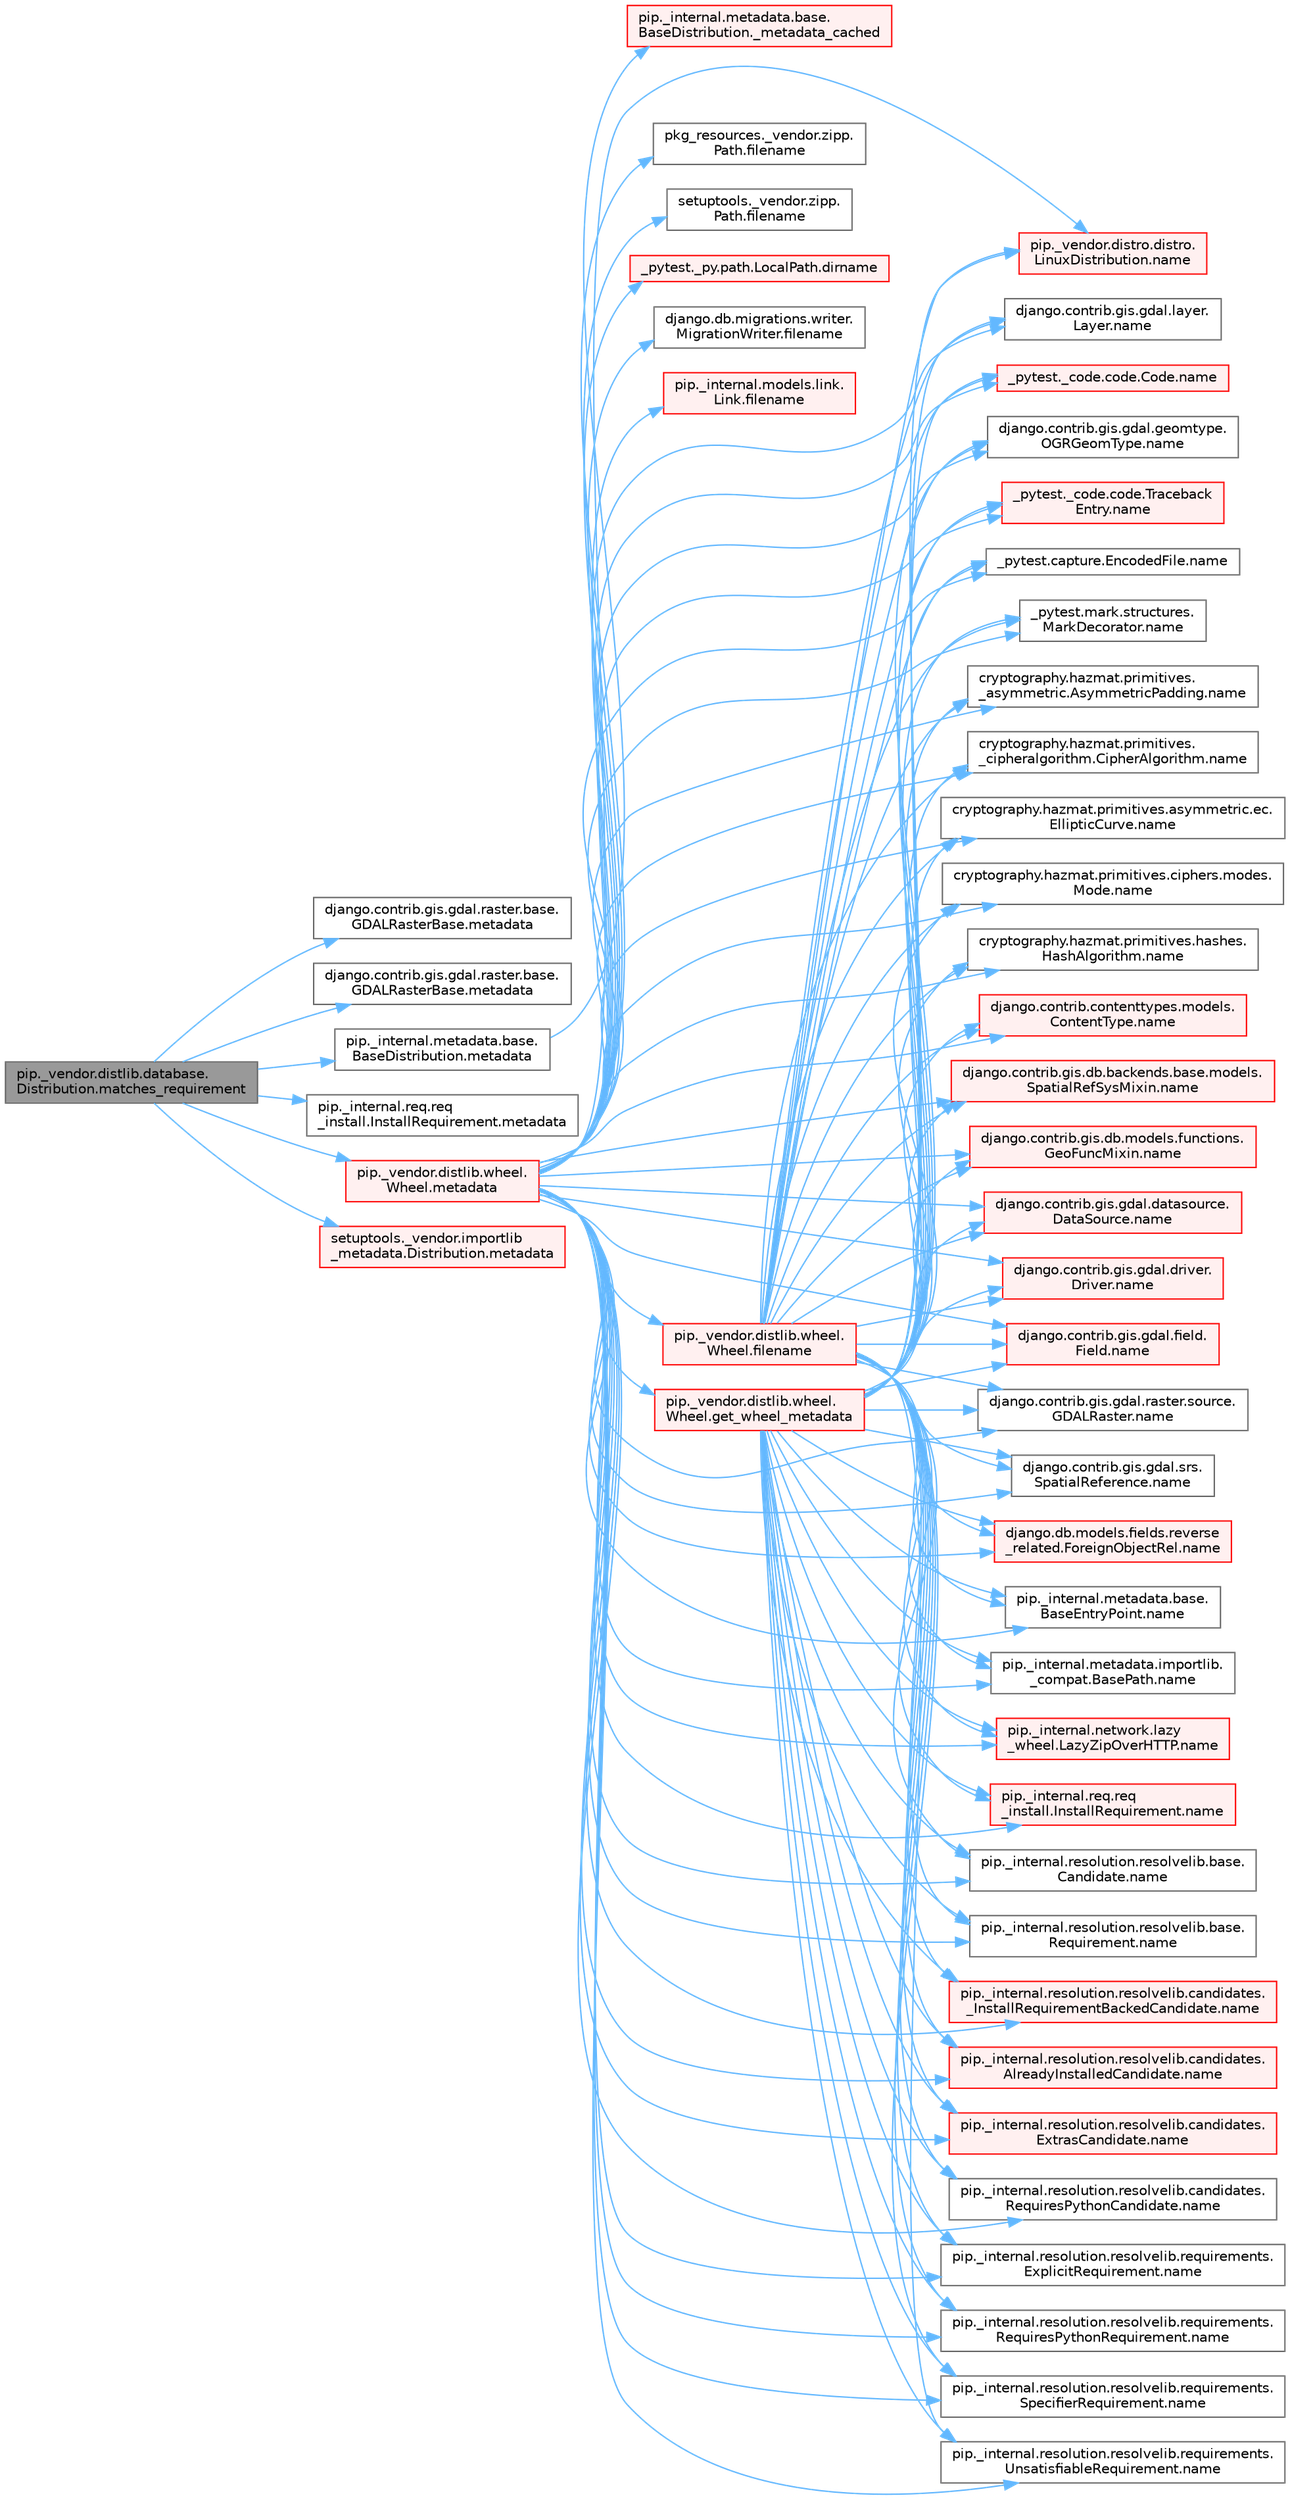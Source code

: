 digraph "pip._vendor.distlib.database.Distribution.matches_requirement"
{
 // LATEX_PDF_SIZE
  bgcolor="transparent";
  edge [fontname=Helvetica,fontsize=10,labelfontname=Helvetica,labelfontsize=10];
  node [fontname=Helvetica,fontsize=10,shape=box,height=0.2,width=0.4];
  rankdir="LR";
  Node1 [id="Node000001",label="pip._vendor.distlib.database.\lDistribution.matches_requirement",height=0.2,width=0.4,color="gray40", fillcolor="grey60", style="filled", fontcolor="black",tooltip=" "];
  Node1 -> Node2 [id="edge1_Node000001_Node000002",color="steelblue1",style="solid",tooltip=" "];
  Node2 [id="Node000002",label="django.contrib.gis.gdal.raster.base.\lGDALRasterBase.metadata",height=0.2,width=0.4,color="grey40", fillcolor="white", style="filled",URL="$classdjango_1_1contrib_1_1gis_1_1gdal_1_1raster_1_1base_1_1_g_d_a_l_raster_base.html#ac656a9816397d9b605bdbc6175fde717",tooltip=" "];
  Node1 -> Node3 [id="edge2_Node000001_Node000003",color="steelblue1",style="solid",tooltip=" "];
  Node3 [id="Node000003",label="django.contrib.gis.gdal.raster.base.\lGDALRasterBase.metadata",height=0.2,width=0.4,color="grey40", fillcolor="white", style="filled",URL="$classdjango_1_1contrib_1_1gis_1_1gdal_1_1raster_1_1base_1_1_g_d_a_l_raster_base.html#ac68a22e3a52d43707936b339b8af62ad",tooltip=" "];
  Node1 -> Node4 [id="edge3_Node000001_Node000004",color="steelblue1",style="solid",tooltip=" "];
  Node4 [id="Node000004",label="pip._internal.metadata.base.\lBaseDistribution.metadata",height=0.2,width=0.4,color="grey40", fillcolor="white", style="filled",URL="$classpip_1_1__internal_1_1metadata_1_1base_1_1_base_distribution.html#a665b55bcebd861e5959f53a7d2f1350f",tooltip=" "];
  Node4 -> Node5 [id="edge4_Node000004_Node000005",color="steelblue1",style="solid",tooltip=" "];
  Node5 [id="Node000005",label="pip._internal.metadata.base.\lBaseDistribution._metadata_cached",height=0.2,width=0.4,color="red", fillcolor="#FFF0F0", style="filled",URL="$classpip_1_1__internal_1_1metadata_1_1base_1_1_base_distribution.html#a12683b16870a097bbe854e4ee3364f7f",tooltip=" "];
  Node1 -> Node389 [id="edge5_Node000001_Node000389",color="steelblue1",style="solid",tooltip=" "];
  Node389 [id="Node000389",label="pip._internal.req.req\l_install.InstallRequirement.metadata",height=0.2,width=0.4,color="grey40", fillcolor="white", style="filled",URL="$classpip_1_1__internal_1_1req_1_1req__install_1_1_install_requirement.html#a212fdd382933af2966e6a94c2db91bca",tooltip=" "];
  Node1 -> Node390 [id="edge6_Node000001_Node000390",color="steelblue1",style="solid",tooltip=" "];
  Node390 [id="Node000390",label="pip._vendor.distlib.wheel.\lWheel.metadata",height=0.2,width=0.4,color="red", fillcolor="#FFF0F0", style="filled",URL="$classpip_1_1__vendor_1_1distlib_1_1wheel_1_1_wheel.html#a9e567ddb3165e2b2bdb2c358774b32a6",tooltip=" "];
  Node390 -> Node391 [id="edge7_Node000390_Node000391",color="steelblue1",style="solid",tooltip=" "];
  Node391 [id="Node000391",label="_pytest._py.path.LocalPath.dirname",height=0.2,width=0.4,color="red", fillcolor="#FFF0F0", style="filled",URL="$class__pytest_1_1__py_1_1path_1_1_local_path.html#aa1920ee3bb71bfb594e849010c5971ac",tooltip=" "];
  Node390 -> Node392 [id="edge8_Node000390_Node000392",color="steelblue1",style="solid",tooltip=" "];
  Node392 [id="Node000392",label="django.db.migrations.writer.\lMigrationWriter.filename",height=0.2,width=0.4,color="grey40", fillcolor="white", style="filled",URL="$classdjango_1_1db_1_1migrations_1_1writer_1_1_migration_writer.html#ae24480c1739a3664d744483f682558f6",tooltip=" "];
  Node390 -> Node393 [id="edge9_Node000390_Node000393",color="steelblue1",style="solid",tooltip=" "];
  Node393 [id="Node000393",label="pip._internal.models.link.\lLink.filename",height=0.2,width=0.4,color="red", fillcolor="#FFF0F0", style="filled",URL="$classpip_1_1__internal_1_1models_1_1link_1_1_link.html#a5fb02f5a5a42909c89a18745b74cf998",tooltip=" "];
  Node390 -> Node1251 [id="edge10_Node000390_Node001251",color="steelblue1",style="solid",tooltip=" "];
  Node1251 [id="Node001251",label="pip._vendor.distlib.wheel.\lWheel.filename",height=0.2,width=0.4,color="red", fillcolor="#FFF0F0", style="filled",URL="$classpip_1_1__vendor_1_1distlib_1_1wheel_1_1_wheel.html#a396687a6caff7584126f2dec111900fd",tooltip=" "];
  Node1251 -> Node341 [id="edge11_Node001251_Node000341",color="steelblue1",style="solid",tooltip=" "];
  Node341 [id="Node000341",label="_pytest._code.code.Code.name",height=0.2,width=0.4,color="red", fillcolor="#FFF0F0", style="filled",URL="$class__pytest_1_1__code_1_1code_1_1_code.html#a1f3cbc53ca6df4a1bab12183694b6e78",tooltip=" "];
  Node1251 -> Node342 [id="edge12_Node001251_Node000342",color="steelblue1",style="solid",tooltip=" "];
  Node342 [id="Node000342",label="_pytest._code.code.Traceback\lEntry.name",height=0.2,width=0.4,color="red", fillcolor="#FFF0F0", style="filled",URL="$class__pytest_1_1__code_1_1code_1_1_traceback_entry.html#a106b95c0753f41669fbfb8ee4c11ad3d",tooltip=" "];
  Node1251 -> Node343 [id="edge13_Node001251_Node000343",color="steelblue1",style="solid",tooltip=" "];
  Node343 [id="Node000343",label="_pytest.capture.EncodedFile.name",height=0.2,width=0.4,color="grey40", fillcolor="white", style="filled",URL="$class__pytest_1_1capture_1_1_encoded_file.html#a738c73b5de21c7261d9e51f71e4f0397",tooltip=" "];
  Node1251 -> Node344 [id="edge14_Node001251_Node000344",color="steelblue1",style="solid",tooltip=" "];
  Node344 [id="Node000344",label="_pytest.mark.structures.\lMarkDecorator.name",height=0.2,width=0.4,color="grey40", fillcolor="white", style="filled",URL="$class__pytest_1_1mark_1_1structures_1_1_mark_decorator.html#ae8f66760cda125450e0e3bd38689c72f",tooltip=" "];
  Node1251 -> Node345 [id="edge15_Node001251_Node000345",color="steelblue1",style="solid",tooltip=" "];
  Node345 [id="Node000345",label="cryptography.hazmat.primitives.\l_asymmetric.AsymmetricPadding.name",height=0.2,width=0.4,color="grey40", fillcolor="white", style="filled",URL="$classcryptography_1_1hazmat_1_1primitives_1_1__asymmetric_1_1_asymmetric_padding.html#a8f72e8284cb336861a873ed5ce0e39b5",tooltip=" "];
  Node1251 -> Node346 [id="edge16_Node001251_Node000346",color="steelblue1",style="solid",tooltip=" "];
  Node346 [id="Node000346",label="cryptography.hazmat.primitives.\l_cipheralgorithm.CipherAlgorithm.name",height=0.2,width=0.4,color="grey40", fillcolor="white", style="filled",URL="$classcryptography_1_1hazmat_1_1primitives_1_1__cipheralgorithm_1_1_cipher_algorithm.html#a50567a5c3388450ab7aa883ab34a1ac7",tooltip=" "];
  Node1251 -> Node347 [id="edge17_Node001251_Node000347",color="steelblue1",style="solid",tooltip=" "];
  Node347 [id="Node000347",label="cryptography.hazmat.primitives.asymmetric.ec.\lEllipticCurve.name",height=0.2,width=0.4,color="grey40", fillcolor="white", style="filled",URL="$classcryptography_1_1hazmat_1_1primitives_1_1asymmetric_1_1ec_1_1_elliptic_curve.html#a2775c4e945309a6c7ea33dace1698a60",tooltip=" "];
  Node1251 -> Node348 [id="edge18_Node001251_Node000348",color="steelblue1",style="solid",tooltip=" "];
  Node348 [id="Node000348",label="cryptography.hazmat.primitives.ciphers.modes.\lMode.name",height=0.2,width=0.4,color="grey40", fillcolor="white", style="filled",URL="$classcryptography_1_1hazmat_1_1primitives_1_1ciphers_1_1modes_1_1_mode.html#a99d93fd1370a2abbb5bb5cffbd5ff0f7",tooltip=" "];
  Node1251 -> Node349 [id="edge19_Node001251_Node000349",color="steelblue1",style="solid",tooltip=" "];
  Node349 [id="Node000349",label="cryptography.hazmat.primitives.hashes.\lHashAlgorithm.name",height=0.2,width=0.4,color="grey40", fillcolor="white", style="filled",URL="$classcryptography_1_1hazmat_1_1primitives_1_1hashes_1_1_hash_algorithm.html#a42c7e1582d9b46a015774af9e5cbbb0b",tooltip=" "];
  Node1251 -> Node350 [id="edge20_Node001251_Node000350",color="steelblue1",style="solid",tooltip=" "];
  Node350 [id="Node000350",label="django.contrib.contenttypes.models.\lContentType.name",height=0.2,width=0.4,color="red", fillcolor="#FFF0F0", style="filled",URL="$classdjango_1_1contrib_1_1contenttypes_1_1models_1_1_content_type.html#a305b62f56597bb2e4823dcf5e6ccdcf8",tooltip=" "];
  Node1251 -> Node352 [id="edge21_Node001251_Node000352",color="steelblue1",style="solid",tooltip=" "];
  Node352 [id="Node000352",label="django.contrib.gis.db.backends.base.models.\lSpatialRefSysMixin.name",height=0.2,width=0.4,color="red", fillcolor="#FFF0F0", style="filled",URL="$classdjango_1_1contrib_1_1gis_1_1db_1_1backends_1_1base_1_1models_1_1_spatial_ref_sys_mixin.html#a56fe36e786b49160249395f453dd1cab",tooltip=" "];
  Node1251 -> Node353 [id="edge22_Node001251_Node000353",color="steelblue1",style="solid",tooltip=" "];
  Node353 [id="Node000353",label="django.contrib.gis.db.models.functions.\lGeoFuncMixin.name",height=0.2,width=0.4,color="red", fillcolor="#FFF0F0", style="filled",URL="$classdjango_1_1contrib_1_1gis_1_1db_1_1models_1_1functions_1_1_geo_func_mixin.html#adeeb6b2c9db337396468712e919af622",tooltip=" "];
  Node1251 -> Node354 [id="edge23_Node001251_Node000354",color="steelblue1",style="solid",tooltip=" "];
  Node354 [id="Node000354",label="django.contrib.gis.gdal.datasource.\lDataSource.name",height=0.2,width=0.4,color="red", fillcolor="#FFF0F0", style="filled",URL="$classdjango_1_1contrib_1_1gis_1_1gdal_1_1datasource_1_1_data_source.html#aaa98728c7ef6f4d96c689550e8af3ed5",tooltip=" "];
  Node1251 -> Node355 [id="edge24_Node001251_Node000355",color="steelblue1",style="solid",tooltip=" "];
  Node355 [id="Node000355",label="django.contrib.gis.gdal.driver.\lDriver.name",height=0.2,width=0.4,color="red", fillcolor="#FFF0F0", style="filled",URL="$classdjango_1_1contrib_1_1gis_1_1gdal_1_1driver_1_1_driver.html#aaa5d4d1b9fd762839db84d1e56e36b7f",tooltip=" "];
  Node1251 -> Node356 [id="edge25_Node001251_Node000356",color="steelblue1",style="solid",tooltip=" "];
  Node356 [id="Node000356",label="django.contrib.gis.gdal.field.\lField.name",height=0.2,width=0.4,color="red", fillcolor="#FFF0F0", style="filled",URL="$classdjango_1_1contrib_1_1gis_1_1gdal_1_1field_1_1_field.html#a28a3b0af5006d5abf34d5b1497011368",tooltip=" "];
  Node1251 -> Node357 [id="edge26_Node001251_Node000357",color="steelblue1",style="solid",tooltip=" "];
  Node357 [id="Node000357",label="django.contrib.gis.gdal.geomtype.\lOGRGeomType.name",height=0.2,width=0.4,color="grey40", fillcolor="white", style="filled",URL="$classdjango_1_1contrib_1_1gis_1_1gdal_1_1geomtype_1_1_o_g_r_geom_type.html#a719b3100682ab8df79fd8a2484163b8e",tooltip=" "];
  Node1251 -> Node358 [id="edge27_Node001251_Node000358",color="steelblue1",style="solid",tooltip=" "];
  Node358 [id="Node000358",label="django.contrib.gis.gdal.layer.\lLayer.name",height=0.2,width=0.4,color="grey40", fillcolor="white", style="filled",URL="$classdjango_1_1contrib_1_1gis_1_1gdal_1_1layer_1_1_layer.html#a53791d8e2fe8b1ca86b426a625e7d66c",tooltip=" "];
  Node1251 -> Node359 [id="edge28_Node001251_Node000359",color="steelblue1",style="solid",tooltip=" "];
  Node359 [id="Node000359",label="django.contrib.gis.gdal.raster.source.\lGDALRaster.name",height=0.2,width=0.4,color="grey40", fillcolor="white", style="filled",URL="$classdjango_1_1contrib_1_1gis_1_1gdal_1_1raster_1_1source_1_1_g_d_a_l_raster.html#a6cca2a8eca0ab4ff2e89f0f0cce590d1",tooltip=" "];
  Node1251 -> Node360 [id="edge29_Node001251_Node000360",color="steelblue1",style="solid",tooltip=" "];
  Node360 [id="Node000360",label="django.contrib.gis.gdal.srs.\lSpatialReference.name",height=0.2,width=0.4,color="grey40", fillcolor="white", style="filled",URL="$classdjango_1_1contrib_1_1gis_1_1gdal_1_1srs_1_1_spatial_reference.html#ac2c9d37b41ae1a91ca63a7046590d603",tooltip=" "];
  Node1251 -> Node361 [id="edge30_Node001251_Node000361",color="steelblue1",style="solid",tooltip=" "];
  Node361 [id="Node000361",label="django.db.models.fields.reverse\l_related.ForeignObjectRel.name",height=0.2,width=0.4,color="red", fillcolor="#FFF0F0", style="filled",URL="$classdjango_1_1db_1_1models_1_1fields_1_1reverse__related_1_1_foreign_object_rel.html#a5c0c2387142987d2c9582e677e90b5d7",tooltip=" "];
  Node1251 -> Node362 [id="edge31_Node001251_Node000362",color="steelblue1",style="solid",tooltip=" "];
  Node362 [id="Node000362",label="pip._internal.metadata.base.\lBaseEntryPoint.name",height=0.2,width=0.4,color="grey40", fillcolor="white", style="filled",URL="$classpip_1_1__internal_1_1metadata_1_1base_1_1_base_entry_point.html#acd0c7299966258aeb0876da26520233d",tooltip=" "];
  Node1251 -> Node363 [id="edge32_Node001251_Node000363",color="steelblue1",style="solid",tooltip=" "];
  Node363 [id="Node000363",label="pip._internal.metadata.importlib.\l_compat.BasePath.name",height=0.2,width=0.4,color="grey40", fillcolor="white", style="filled",URL="$classpip_1_1__internal_1_1metadata_1_1importlib_1_1__compat_1_1_base_path.html#aa5b4e00be6be00e1bd599909ae50bc00",tooltip=" "];
  Node1251 -> Node364 [id="edge33_Node001251_Node000364",color="steelblue1",style="solid",tooltip=" "];
  Node364 [id="Node000364",label="pip._internal.network.lazy\l_wheel.LazyZipOverHTTP.name",height=0.2,width=0.4,color="red", fillcolor="#FFF0F0", style="filled",URL="$classpip_1_1__internal_1_1network_1_1lazy__wheel_1_1_lazy_zip_over_h_t_t_p.html#a59403bb703d375caa6c1dda7573257a1",tooltip=" "];
  Node1251 -> Node365 [id="edge34_Node001251_Node000365",color="steelblue1",style="solid",tooltip=" "];
  Node365 [id="Node000365",label="pip._internal.req.req\l_install.InstallRequirement.name",height=0.2,width=0.4,color="red", fillcolor="#FFF0F0", style="filled",URL="$classpip_1_1__internal_1_1req_1_1req__install_1_1_install_requirement.html#a6b019e16ae98576ae64c68e0f5824e34",tooltip=" "];
  Node1251 -> Node373 [id="edge35_Node001251_Node000373",color="steelblue1",style="solid",tooltip=" "];
  Node373 [id="Node000373",label="pip._internal.resolution.resolvelib.base.\lCandidate.name",height=0.2,width=0.4,color="grey40", fillcolor="white", style="filled",URL="$classpip_1_1__internal_1_1resolution_1_1resolvelib_1_1base_1_1_candidate.html#a7000e68e912182072a011f9df0c142ee",tooltip=" "];
  Node1251 -> Node374 [id="edge36_Node001251_Node000374",color="steelblue1",style="solid",tooltip=" "];
  Node374 [id="Node000374",label="pip._internal.resolution.resolvelib.base.\lRequirement.name",height=0.2,width=0.4,color="grey40", fillcolor="white", style="filled",URL="$classpip_1_1__internal_1_1resolution_1_1resolvelib_1_1base_1_1_requirement.html#a013752876d4b3521f3a087987b443d90",tooltip=" "];
  Node1251 -> Node375 [id="edge37_Node001251_Node000375",color="steelblue1",style="solid",tooltip=" "];
  Node375 [id="Node000375",label="pip._internal.resolution.resolvelib.candidates.\l_InstallRequirementBackedCandidate.name",height=0.2,width=0.4,color="red", fillcolor="#FFF0F0", style="filled",URL="$classpip_1_1__internal_1_1resolution_1_1resolvelib_1_1candidates_1_1___install_requirement_backed_candidate.html#a1538a825241b855a4abf51d6bf616cde",tooltip=" "];
  Node1251 -> Node407 [id="edge38_Node001251_Node000407",color="steelblue1",style="solid",tooltip=" "];
  Node407 [id="Node000407",label="pip._internal.resolution.resolvelib.candidates.\lAlreadyInstalledCandidate.name",height=0.2,width=0.4,color="red", fillcolor="#FFF0F0", style="filled",URL="$classpip_1_1__internal_1_1resolution_1_1resolvelib_1_1candidates_1_1_already_installed_candidate.html#a0f4ae3f092daa140dc8bda04e8d0f2d0",tooltip=" "];
  Node1251 -> Node408 [id="edge39_Node001251_Node000408",color="steelblue1",style="solid",tooltip=" "];
  Node408 [id="Node000408",label="pip._internal.resolution.resolvelib.candidates.\lExtrasCandidate.name",height=0.2,width=0.4,color="red", fillcolor="#FFF0F0", style="filled",URL="$classpip_1_1__internal_1_1resolution_1_1resolvelib_1_1candidates_1_1_extras_candidate.html#a6e13b1ab724cd7af8b22cadb37352b31",tooltip=" "];
  Node1251 -> Node536 [id="edge40_Node001251_Node000536",color="steelblue1",style="solid",tooltip=" "];
  Node536 [id="Node000536",label="pip._internal.resolution.resolvelib.candidates.\lRequiresPythonCandidate.name",height=0.2,width=0.4,color="grey40", fillcolor="white", style="filled",URL="$classpip_1_1__internal_1_1resolution_1_1resolvelib_1_1candidates_1_1_requires_python_candidate.html#aeff13058676b07d1b67feed53749d838",tooltip=" "];
  Node1251 -> Node537 [id="edge41_Node001251_Node000537",color="steelblue1",style="solid",tooltip=" "];
  Node537 [id="Node000537",label="pip._internal.resolution.resolvelib.requirements.\lExplicitRequirement.name",height=0.2,width=0.4,color="grey40", fillcolor="white", style="filled",URL="$classpip_1_1__internal_1_1resolution_1_1resolvelib_1_1requirements_1_1_explicit_requirement.html#a3e8f9b07c17be864b1a90cc2f5e87b35",tooltip=" "];
  Node1251 -> Node538 [id="edge42_Node001251_Node000538",color="steelblue1",style="solid",tooltip=" "];
  Node538 [id="Node000538",label="pip._internal.resolution.resolvelib.requirements.\lRequiresPythonRequirement.name",height=0.2,width=0.4,color="grey40", fillcolor="white", style="filled",URL="$classpip_1_1__internal_1_1resolution_1_1resolvelib_1_1requirements_1_1_requires_python_requirement.html#ac555e717a97ebb38cb2ad735939cf8b8",tooltip=" "];
  Node1251 -> Node539 [id="edge43_Node001251_Node000539",color="steelblue1",style="solid",tooltip=" "];
  Node539 [id="Node000539",label="pip._internal.resolution.resolvelib.requirements.\lSpecifierRequirement.name",height=0.2,width=0.4,color="grey40", fillcolor="white", style="filled",URL="$classpip_1_1__internal_1_1resolution_1_1resolvelib_1_1requirements_1_1_specifier_requirement.html#af2ae64f787d166605910d13457564fd9",tooltip=" "];
  Node1251 -> Node540 [id="edge44_Node001251_Node000540",color="steelblue1",style="solid",tooltip=" "];
  Node540 [id="Node000540",label="pip._internal.resolution.resolvelib.requirements.\lUnsatisfiableRequirement.name",height=0.2,width=0.4,color="grey40", fillcolor="white", style="filled",URL="$classpip_1_1__internal_1_1resolution_1_1resolvelib_1_1requirements_1_1_unsatisfiable_requirement.html#a78f7012fa925a93d5600232bf2bc9728",tooltip=" "];
  Node1251 -> Node541 [id="edge45_Node001251_Node000541",color="steelblue1",style="solid",tooltip=" "];
  Node541 [id="Node000541",label="pip._vendor.distro.distro.\lLinuxDistribution.name",height=0.2,width=0.4,color="red", fillcolor="#FFF0F0", style="filled",URL="$classpip_1_1__vendor_1_1distro_1_1distro_1_1_linux_distribution.html#a0f30009e5f86e89a27bd187e8a759e32",tooltip=" "];
  Node390 -> Node1256 [id="edge46_Node000390_Node001256",color="steelblue1",style="solid",tooltip=" "];
  Node1256 [id="Node001256",label="pkg_resources._vendor.zipp.\lPath.filename",height=0.2,width=0.4,color="grey40", fillcolor="white", style="filled",URL="$classpkg__resources_1_1__vendor_1_1zipp_1_1_path.html#a364eea0ac8419e712d546d032dd6cd86",tooltip=" "];
  Node390 -> Node1257 [id="edge47_Node000390_Node001257",color="steelblue1",style="solid",tooltip=" "];
  Node1257 [id="Node001257",label="setuptools._vendor.zipp.\lPath.filename",height=0.2,width=0.4,color="grey40", fillcolor="white", style="filled",URL="$classsetuptools_1_1__vendor_1_1zipp_1_1_path.html#a79fd7191e6fedef64bfc8367ffb48472",tooltip=" "];
  Node390 -> Node3137 [id="edge48_Node000390_Node003137",color="steelblue1",style="solid",tooltip=" "];
  Node3137 [id="Node003137",label="pip._vendor.distlib.wheel.\lWheel.get_wheel_metadata",height=0.2,width=0.4,color="red", fillcolor="#FFF0F0", style="filled",URL="$classpip_1_1__vendor_1_1distlib_1_1wheel_1_1_wheel.html#a66d906d4f1bf156d6c61f9265f2d34f2",tooltip=" "];
  Node3137 -> Node341 [id="edge49_Node003137_Node000341",color="steelblue1",style="solid",tooltip=" "];
  Node3137 -> Node342 [id="edge50_Node003137_Node000342",color="steelblue1",style="solid",tooltip=" "];
  Node3137 -> Node343 [id="edge51_Node003137_Node000343",color="steelblue1",style="solid",tooltip=" "];
  Node3137 -> Node344 [id="edge52_Node003137_Node000344",color="steelblue1",style="solid",tooltip=" "];
  Node3137 -> Node345 [id="edge53_Node003137_Node000345",color="steelblue1",style="solid",tooltip=" "];
  Node3137 -> Node346 [id="edge54_Node003137_Node000346",color="steelblue1",style="solid",tooltip=" "];
  Node3137 -> Node347 [id="edge55_Node003137_Node000347",color="steelblue1",style="solid",tooltip=" "];
  Node3137 -> Node348 [id="edge56_Node003137_Node000348",color="steelblue1",style="solid",tooltip=" "];
  Node3137 -> Node349 [id="edge57_Node003137_Node000349",color="steelblue1",style="solid",tooltip=" "];
  Node3137 -> Node350 [id="edge58_Node003137_Node000350",color="steelblue1",style="solid",tooltip=" "];
  Node3137 -> Node352 [id="edge59_Node003137_Node000352",color="steelblue1",style="solid",tooltip=" "];
  Node3137 -> Node353 [id="edge60_Node003137_Node000353",color="steelblue1",style="solid",tooltip=" "];
  Node3137 -> Node354 [id="edge61_Node003137_Node000354",color="steelblue1",style="solid",tooltip=" "];
  Node3137 -> Node355 [id="edge62_Node003137_Node000355",color="steelblue1",style="solid",tooltip=" "];
  Node3137 -> Node356 [id="edge63_Node003137_Node000356",color="steelblue1",style="solid",tooltip=" "];
  Node3137 -> Node357 [id="edge64_Node003137_Node000357",color="steelblue1",style="solid",tooltip=" "];
  Node3137 -> Node358 [id="edge65_Node003137_Node000358",color="steelblue1",style="solid",tooltip=" "];
  Node3137 -> Node359 [id="edge66_Node003137_Node000359",color="steelblue1",style="solid",tooltip=" "];
  Node3137 -> Node360 [id="edge67_Node003137_Node000360",color="steelblue1",style="solid",tooltip=" "];
  Node3137 -> Node361 [id="edge68_Node003137_Node000361",color="steelblue1",style="solid",tooltip=" "];
  Node3137 -> Node362 [id="edge69_Node003137_Node000362",color="steelblue1",style="solid",tooltip=" "];
  Node3137 -> Node363 [id="edge70_Node003137_Node000363",color="steelblue1",style="solid",tooltip=" "];
  Node3137 -> Node364 [id="edge71_Node003137_Node000364",color="steelblue1",style="solid",tooltip=" "];
  Node3137 -> Node365 [id="edge72_Node003137_Node000365",color="steelblue1",style="solid",tooltip=" "];
  Node3137 -> Node373 [id="edge73_Node003137_Node000373",color="steelblue1",style="solid",tooltip=" "];
  Node3137 -> Node374 [id="edge74_Node003137_Node000374",color="steelblue1",style="solid",tooltip=" "];
  Node3137 -> Node375 [id="edge75_Node003137_Node000375",color="steelblue1",style="solid",tooltip=" "];
  Node3137 -> Node407 [id="edge76_Node003137_Node000407",color="steelblue1",style="solid",tooltip=" "];
  Node3137 -> Node408 [id="edge77_Node003137_Node000408",color="steelblue1",style="solid",tooltip=" "];
  Node3137 -> Node536 [id="edge78_Node003137_Node000536",color="steelblue1",style="solid",tooltip=" "];
  Node3137 -> Node537 [id="edge79_Node003137_Node000537",color="steelblue1",style="solid",tooltip=" "];
  Node3137 -> Node538 [id="edge80_Node003137_Node000538",color="steelblue1",style="solid",tooltip=" "];
  Node3137 -> Node539 [id="edge81_Node003137_Node000539",color="steelblue1",style="solid",tooltip=" "];
  Node3137 -> Node540 [id="edge82_Node003137_Node000540",color="steelblue1",style="solid",tooltip=" "];
  Node3137 -> Node541 [id="edge83_Node003137_Node000541",color="steelblue1",style="solid",tooltip=" "];
  Node390 -> Node341 [id="edge84_Node000390_Node000341",color="steelblue1",style="solid",tooltip=" "];
  Node390 -> Node342 [id="edge85_Node000390_Node000342",color="steelblue1",style="solid",tooltip=" "];
  Node390 -> Node343 [id="edge86_Node000390_Node000343",color="steelblue1",style="solid",tooltip=" "];
  Node390 -> Node344 [id="edge87_Node000390_Node000344",color="steelblue1",style="solid",tooltip=" "];
  Node390 -> Node345 [id="edge88_Node000390_Node000345",color="steelblue1",style="solid",tooltip=" "];
  Node390 -> Node346 [id="edge89_Node000390_Node000346",color="steelblue1",style="solid",tooltip=" "];
  Node390 -> Node347 [id="edge90_Node000390_Node000347",color="steelblue1",style="solid",tooltip=" "];
  Node390 -> Node348 [id="edge91_Node000390_Node000348",color="steelblue1",style="solid",tooltip=" "];
  Node390 -> Node349 [id="edge92_Node000390_Node000349",color="steelblue1",style="solid",tooltip=" "];
  Node390 -> Node350 [id="edge93_Node000390_Node000350",color="steelblue1",style="solid",tooltip=" "];
  Node390 -> Node352 [id="edge94_Node000390_Node000352",color="steelblue1",style="solid",tooltip=" "];
  Node390 -> Node353 [id="edge95_Node000390_Node000353",color="steelblue1",style="solid",tooltip=" "];
  Node390 -> Node354 [id="edge96_Node000390_Node000354",color="steelblue1",style="solid",tooltip=" "];
  Node390 -> Node355 [id="edge97_Node000390_Node000355",color="steelblue1",style="solid",tooltip=" "];
  Node390 -> Node356 [id="edge98_Node000390_Node000356",color="steelblue1",style="solid",tooltip=" "];
  Node390 -> Node357 [id="edge99_Node000390_Node000357",color="steelblue1",style="solid",tooltip=" "];
  Node390 -> Node358 [id="edge100_Node000390_Node000358",color="steelblue1",style="solid",tooltip=" "];
  Node390 -> Node359 [id="edge101_Node000390_Node000359",color="steelblue1",style="solid",tooltip=" "];
  Node390 -> Node360 [id="edge102_Node000390_Node000360",color="steelblue1",style="solid",tooltip=" "];
  Node390 -> Node361 [id="edge103_Node000390_Node000361",color="steelblue1",style="solid",tooltip=" "];
  Node390 -> Node362 [id="edge104_Node000390_Node000362",color="steelblue1",style="solid",tooltip=" "];
  Node390 -> Node363 [id="edge105_Node000390_Node000363",color="steelblue1",style="solid",tooltip=" "];
  Node390 -> Node364 [id="edge106_Node000390_Node000364",color="steelblue1",style="solid",tooltip=" "];
  Node390 -> Node365 [id="edge107_Node000390_Node000365",color="steelblue1",style="solid",tooltip=" "];
  Node390 -> Node373 [id="edge108_Node000390_Node000373",color="steelblue1",style="solid",tooltip=" "];
  Node390 -> Node374 [id="edge109_Node000390_Node000374",color="steelblue1",style="solid",tooltip=" "];
  Node390 -> Node375 [id="edge110_Node000390_Node000375",color="steelblue1",style="solid",tooltip=" "];
  Node390 -> Node407 [id="edge111_Node000390_Node000407",color="steelblue1",style="solid",tooltip=" "];
  Node390 -> Node408 [id="edge112_Node000390_Node000408",color="steelblue1",style="solid",tooltip=" "];
  Node390 -> Node536 [id="edge113_Node000390_Node000536",color="steelblue1",style="solid",tooltip=" "];
  Node390 -> Node537 [id="edge114_Node000390_Node000537",color="steelblue1",style="solid",tooltip=" "];
  Node390 -> Node538 [id="edge115_Node000390_Node000538",color="steelblue1",style="solid",tooltip=" "];
  Node390 -> Node539 [id="edge116_Node000390_Node000539",color="steelblue1",style="solid",tooltip=" "];
  Node390 -> Node540 [id="edge117_Node000390_Node000540",color="steelblue1",style="solid",tooltip=" "];
  Node390 -> Node541 [id="edge118_Node000390_Node000541",color="steelblue1",style="solid",tooltip=" "];
  Node1 -> Node584 [id="edge119_Node000001_Node000584",color="steelblue1",style="solid",tooltip=" "];
  Node584 [id="Node000584",label="setuptools._vendor.importlib\l_metadata.Distribution.metadata",height=0.2,width=0.4,color="red", fillcolor="#FFF0F0", style="filled",URL="$classsetuptools_1_1__vendor_1_1importlib__metadata_1_1_distribution.html#afe56c9fb55cf594cb94d0ebe52c32fad",tooltip=" "];
}
